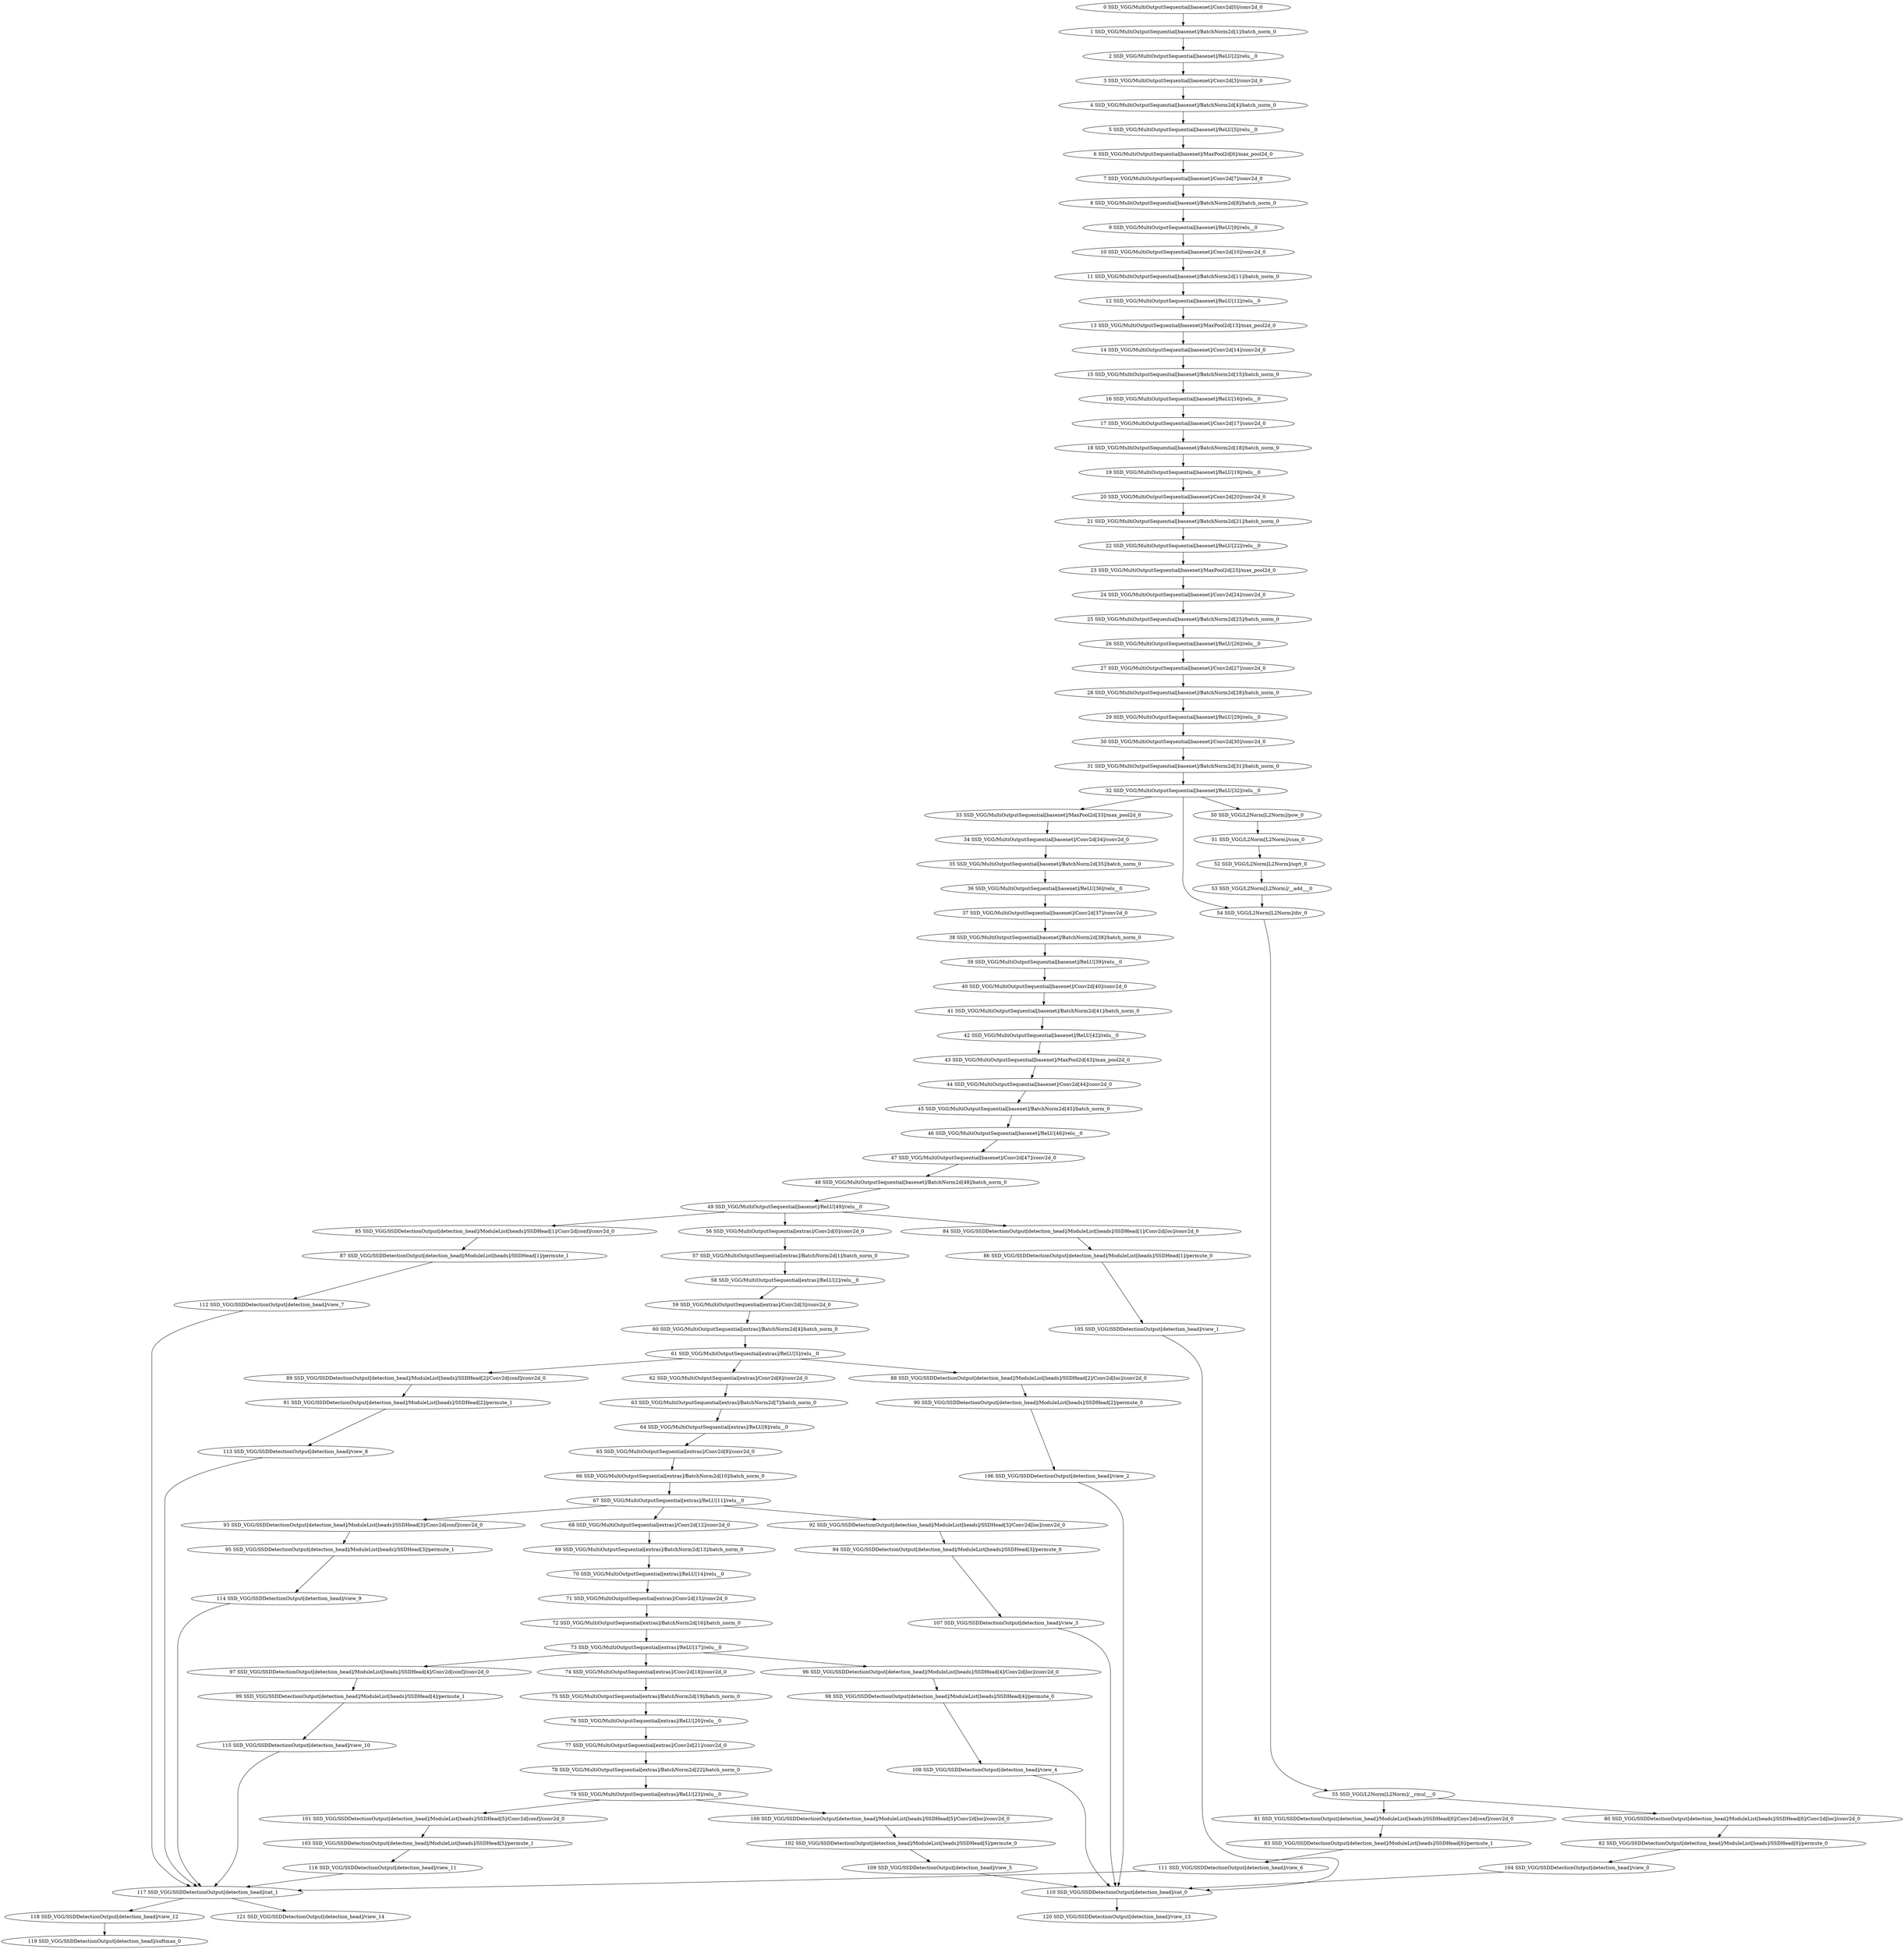 strict digraph  {
"0 SSD_VGG/MultiOutputSequential[basenet]/Conv2d[0]/conv2d_0" [id=0, type=conv2d];
"1 SSD_VGG/MultiOutputSequential[basenet]/BatchNorm2d[1]/batch_norm_0" [id=1, type=batch_norm];
"2 SSD_VGG/MultiOutputSequential[basenet]/ReLU[2]/relu__0" [id=2, type=relu_];
"3 SSD_VGG/MultiOutputSequential[basenet]/Conv2d[3]/conv2d_0" [id=3, type=conv2d];
"4 SSD_VGG/MultiOutputSequential[basenet]/BatchNorm2d[4]/batch_norm_0" [id=4, type=batch_norm];
"5 SSD_VGG/MultiOutputSequential[basenet]/ReLU[5]/relu__0" [id=5, type=relu_];
"6 SSD_VGG/MultiOutputSequential[basenet]/MaxPool2d[6]/max_pool2d_0" [id=6, type=max_pool2d];
"7 SSD_VGG/MultiOutputSequential[basenet]/Conv2d[7]/conv2d_0" [id=7, type=conv2d];
"8 SSD_VGG/MultiOutputSequential[basenet]/BatchNorm2d[8]/batch_norm_0" [id=8, type=batch_norm];
"9 SSD_VGG/MultiOutputSequential[basenet]/ReLU[9]/relu__0" [id=9, type=relu_];
"10 SSD_VGG/MultiOutputSequential[basenet]/Conv2d[10]/conv2d_0" [id=10, type=conv2d];
"11 SSD_VGG/MultiOutputSequential[basenet]/BatchNorm2d[11]/batch_norm_0" [id=11, type=batch_norm];
"12 SSD_VGG/MultiOutputSequential[basenet]/ReLU[12]/relu__0" [id=12, type=relu_];
"13 SSD_VGG/MultiOutputSequential[basenet]/MaxPool2d[13]/max_pool2d_0" [id=13, type=max_pool2d];
"14 SSD_VGG/MultiOutputSequential[basenet]/Conv2d[14]/conv2d_0" [id=14, type=conv2d];
"15 SSD_VGG/MultiOutputSequential[basenet]/BatchNorm2d[15]/batch_norm_0" [id=15, type=batch_norm];
"16 SSD_VGG/MultiOutputSequential[basenet]/ReLU[16]/relu__0" [id=16, type=relu_];
"17 SSD_VGG/MultiOutputSequential[basenet]/Conv2d[17]/conv2d_0" [id=17, type=conv2d];
"18 SSD_VGG/MultiOutputSequential[basenet]/BatchNorm2d[18]/batch_norm_0" [id=18, type=batch_norm];
"19 SSD_VGG/MultiOutputSequential[basenet]/ReLU[19]/relu__0" [id=19, type=relu_];
"20 SSD_VGG/MultiOutputSequential[basenet]/Conv2d[20]/conv2d_0" [id=20, type=conv2d];
"21 SSD_VGG/MultiOutputSequential[basenet]/BatchNorm2d[21]/batch_norm_0" [id=21, type=batch_norm];
"22 SSD_VGG/MultiOutputSequential[basenet]/ReLU[22]/relu__0" [id=22, type=relu_];
"23 SSD_VGG/MultiOutputSequential[basenet]/MaxPool2d[23]/max_pool2d_0" [id=23, type=max_pool2d];
"24 SSD_VGG/MultiOutputSequential[basenet]/Conv2d[24]/conv2d_0" [id=24, type=conv2d];
"25 SSD_VGG/MultiOutputSequential[basenet]/BatchNorm2d[25]/batch_norm_0" [id=25, type=batch_norm];
"26 SSD_VGG/MultiOutputSequential[basenet]/ReLU[26]/relu__0" [id=26, type=relu_];
"27 SSD_VGG/MultiOutputSequential[basenet]/Conv2d[27]/conv2d_0" [id=27, type=conv2d];
"28 SSD_VGG/MultiOutputSequential[basenet]/BatchNorm2d[28]/batch_norm_0" [id=28, type=batch_norm];
"29 SSD_VGG/MultiOutputSequential[basenet]/ReLU[29]/relu__0" [id=29, type=relu_];
"30 SSD_VGG/MultiOutputSequential[basenet]/Conv2d[30]/conv2d_0" [id=30, type=conv2d];
"31 SSD_VGG/MultiOutputSequential[basenet]/BatchNorm2d[31]/batch_norm_0" [id=31, type=batch_norm];
"32 SSD_VGG/MultiOutputSequential[basenet]/ReLU[32]/relu__0" [id=32, type=relu_];
"33 SSD_VGG/MultiOutputSequential[basenet]/MaxPool2d[33]/max_pool2d_0" [id=33, type=max_pool2d];
"34 SSD_VGG/MultiOutputSequential[basenet]/Conv2d[34]/conv2d_0" [id=34, type=conv2d];
"35 SSD_VGG/MultiOutputSequential[basenet]/BatchNorm2d[35]/batch_norm_0" [id=35, type=batch_norm];
"36 SSD_VGG/MultiOutputSequential[basenet]/ReLU[36]/relu__0" [id=36, type=relu_];
"37 SSD_VGG/MultiOutputSequential[basenet]/Conv2d[37]/conv2d_0" [id=37, type=conv2d];
"38 SSD_VGG/MultiOutputSequential[basenet]/BatchNorm2d[38]/batch_norm_0" [id=38, type=batch_norm];
"39 SSD_VGG/MultiOutputSequential[basenet]/ReLU[39]/relu__0" [id=39, type=relu_];
"40 SSD_VGG/MultiOutputSequential[basenet]/Conv2d[40]/conv2d_0" [id=40, type=conv2d];
"41 SSD_VGG/MultiOutputSequential[basenet]/BatchNorm2d[41]/batch_norm_0" [id=41, type=batch_norm];
"42 SSD_VGG/MultiOutputSequential[basenet]/ReLU[42]/relu__0" [id=42, type=relu_];
"43 SSD_VGG/MultiOutputSequential[basenet]/MaxPool2d[43]/max_pool2d_0" [id=43, type=max_pool2d];
"44 SSD_VGG/MultiOutputSequential[basenet]/Conv2d[44]/conv2d_0" [id=44, type=conv2d];
"45 SSD_VGG/MultiOutputSequential[basenet]/BatchNorm2d[45]/batch_norm_0" [id=45, type=batch_norm];
"46 SSD_VGG/MultiOutputSequential[basenet]/ReLU[46]/relu__0" [id=46, type=relu_];
"47 SSD_VGG/MultiOutputSequential[basenet]/Conv2d[47]/conv2d_0" [id=47, type=conv2d];
"48 SSD_VGG/MultiOutputSequential[basenet]/BatchNorm2d[48]/batch_norm_0" [id=48, type=batch_norm];
"49 SSD_VGG/MultiOutputSequential[basenet]/ReLU[49]/relu__0" [id=49, type=relu_];
"50 SSD_VGG/L2Norm[L2Norm]/pow_0" [id=50, type=pow];
"51 SSD_VGG/L2Norm[L2Norm]/sum_0" [id=51, type=sum];
"52 SSD_VGG/L2Norm[L2Norm]/sqrt_0" [id=52, type=sqrt];
"53 SSD_VGG/L2Norm[L2Norm]/__add___0" [id=53, type=__add__];
"54 SSD_VGG/L2Norm[L2Norm]/div_0" [id=54, type=div];
"55 SSD_VGG/L2Norm[L2Norm]/__rmul___0" [id=55, type=__rmul__];
"56 SSD_VGG/MultiOutputSequential[extras]/Conv2d[0]/conv2d_0" [id=56, type=conv2d];
"57 SSD_VGG/MultiOutputSequential[extras]/BatchNorm2d[1]/batch_norm_0" [id=57, type=batch_norm];
"58 SSD_VGG/MultiOutputSequential[extras]/ReLU[2]/relu__0" [id=58, type=relu_];
"59 SSD_VGG/MultiOutputSequential[extras]/Conv2d[3]/conv2d_0" [id=59, type=conv2d];
"60 SSD_VGG/MultiOutputSequential[extras]/BatchNorm2d[4]/batch_norm_0" [id=60, type=batch_norm];
"61 SSD_VGG/MultiOutputSequential[extras]/ReLU[5]/relu__0" [id=61, type=relu_];
"62 SSD_VGG/MultiOutputSequential[extras]/Conv2d[6]/conv2d_0" [id=62, type=conv2d];
"63 SSD_VGG/MultiOutputSequential[extras]/BatchNorm2d[7]/batch_norm_0" [id=63, type=batch_norm];
"64 SSD_VGG/MultiOutputSequential[extras]/ReLU[8]/relu__0" [id=64, type=relu_];
"65 SSD_VGG/MultiOutputSequential[extras]/Conv2d[9]/conv2d_0" [id=65, type=conv2d];
"66 SSD_VGG/MultiOutputSequential[extras]/BatchNorm2d[10]/batch_norm_0" [id=66, type=batch_norm];
"67 SSD_VGG/MultiOutputSequential[extras]/ReLU[11]/relu__0" [id=67, type=relu_];
"68 SSD_VGG/MultiOutputSequential[extras]/Conv2d[12]/conv2d_0" [id=68, type=conv2d];
"69 SSD_VGG/MultiOutputSequential[extras]/BatchNorm2d[13]/batch_norm_0" [id=69, type=batch_norm];
"70 SSD_VGG/MultiOutputSequential[extras]/ReLU[14]/relu__0" [id=70, type=relu_];
"71 SSD_VGG/MultiOutputSequential[extras]/Conv2d[15]/conv2d_0" [id=71, type=conv2d];
"72 SSD_VGG/MultiOutputSequential[extras]/BatchNorm2d[16]/batch_norm_0" [id=72, type=batch_norm];
"73 SSD_VGG/MultiOutputSequential[extras]/ReLU[17]/relu__0" [id=73, type=relu_];
"74 SSD_VGG/MultiOutputSequential[extras]/Conv2d[18]/conv2d_0" [id=74, type=conv2d];
"75 SSD_VGG/MultiOutputSequential[extras]/BatchNorm2d[19]/batch_norm_0" [id=75, type=batch_norm];
"76 SSD_VGG/MultiOutputSequential[extras]/ReLU[20]/relu__0" [id=76, type=relu_];
"77 SSD_VGG/MultiOutputSequential[extras]/Conv2d[21]/conv2d_0" [id=77, type=conv2d];
"78 SSD_VGG/MultiOutputSequential[extras]/BatchNorm2d[22]/batch_norm_0" [id=78, type=batch_norm];
"79 SSD_VGG/MultiOutputSequential[extras]/ReLU[23]/relu__0" [id=79, type=relu_];
"80 SSD_VGG/SSDDetectionOutput[detection_head]/ModuleList[heads]/SSDHead[0]/Conv2d[loc]/conv2d_0" [id=80, type=conv2d];
"81 SSD_VGG/SSDDetectionOutput[detection_head]/ModuleList[heads]/SSDHead[0]/Conv2d[conf]/conv2d_0" [id=81, type=conv2d];
"82 SSD_VGG/SSDDetectionOutput[detection_head]/ModuleList[heads]/SSDHead[0]/permute_0" [id=82, type=permute];
"83 SSD_VGG/SSDDetectionOutput[detection_head]/ModuleList[heads]/SSDHead[0]/permute_1" [id=83, type=permute];
"84 SSD_VGG/SSDDetectionOutput[detection_head]/ModuleList[heads]/SSDHead[1]/Conv2d[loc]/conv2d_0" [id=84, type=conv2d];
"85 SSD_VGG/SSDDetectionOutput[detection_head]/ModuleList[heads]/SSDHead[1]/Conv2d[conf]/conv2d_0" [id=85, type=conv2d];
"86 SSD_VGG/SSDDetectionOutput[detection_head]/ModuleList[heads]/SSDHead[1]/permute_0" [id=86, type=permute];
"87 SSD_VGG/SSDDetectionOutput[detection_head]/ModuleList[heads]/SSDHead[1]/permute_1" [id=87, type=permute];
"88 SSD_VGG/SSDDetectionOutput[detection_head]/ModuleList[heads]/SSDHead[2]/Conv2d[loc]/conv2d_0" [id=88, type=conv2d];
"89 SSD_VGG/SSDDetectionOutput[detection_head]/ModuleList[heads]/SSDHead[2]/Conv2d[conf]/conv2d_0" [id=89, type=conv2d];
"90 SSD_VGG/SSDDetectionOutput[detection_head]/ModuleList[heads]/SSDHead[2]/permute_0" [id=90, type=permute];
"91 SSD_VGG/SSDDetectionOutput[detection_head]/ModuleList[heads]/SSDHead[2]/permute_1" [id=91, type=permute];
"92 SSD_VGG/SSDDetectionOutput[detection_head]/ModuleList[heads]/SSDHead[3]/Conv2d[loc]/conv2d_0" [id=92, type=conv2d];
"93 SSD_VGG/SSDDetectionOutput[detection_head]/ModuleList[heads]/SSDHead[3]/Conv2d[conf]/conv2d_0" [id=93, type=conv2d];
"94 SSD_VGG/SSDDetectionOutput[detection_head]/ModuleList[heads]/SSDHead[3]/permute_0" [id=94, type=permute];
"95 SSD_VGG/SSDDetectionOutput[detection_head]/ModuleList[heads]/SSDHead[3]/permute_1" [id=95, type=permute];
"96 SSD_VGG/SSDDetectionOutput[detection_head]/ModuleList[heads]/SSDHead[4]/Conv2d[loc]/conv2d_0" [id=96, type=conv2d];
"97 SSD_VGG/SSDDetectionOutput[detection_head]/ModuleList[heads]/SSDHead[4]/Conv2d[conf]/conv2d_0" [id=97, type=conv2d];
"98 SSD_VGG/SSDDetectionOutput[detection_head]/ModuleList[heads]/SSDHead[4]/permute_0" [id=98, type=permute];
"99 SSD_VGG/SSDDetectionOutput[detection_head]/ModuleList[heads]/SSDHead[4]/permute_1" [id=99, type=permute];
"100 SSD_VGG/SSDDetectionOutput[detection_head]/ModuleList[heads]/SSDHead[5]/Conv2d[loc]/conv2d_0" [id=100, type=conv2d];
"101 SSD_VGG/SSDDetectionOutput[detection_head]/ModuleList[heads]/SSDHead[5]/Conv2d[conf]/conv2d_0" [id=101, type=conv2d];
"102 SSD_VGG/SSDDetectionOutput[detection_head]/ModuleList[heads]/SSDHead[5]/permute_0" [id=102, type=permute];
"103 SSD_VGG/SSDDetectionOutput[detection_head]/ModuleList[heads]/SSDHead[5]/permute_1" [id=103, type=permute];
"104 SSD_VGG/SSDDetectionOutput[detection_head]/view_0" [id=104, type=view];
"105 SSD_VGG/SSDDetectionOutput[detection_head]/view_1" [id=105, type=view];
"106 SSD_VGG/SSDDetectionOutput[detection_head]/view_2" [id=106, type=view];
"107 SSD_VGG/SSDDetectionOutput[detection_head]/view_3" [id=107, type=view];
"108 SSD_VGG/SSDDetectionOutput[detection_head]/view_4" [id=108, type=view];
"109 SSD_VGG/SSDDetectionOutput[detection_head]/view_5" [id=109, type=view];
"110 SSD_VGG/SSDDetectionOutput[detection_head]/cat_0" [id=110, type=cat];
"111 SSD_VGG/SSDDetectionOutput[detection_head]/view_6" [id=111, type=view];
"112 SSD_VGG/SSDDetectionOutput[detection_head]/view_7" [id=112, type=view];
"113 SSD_VGG/SSDDetectionOutput[detection_head]/view_8" [id=113, type=view];
"114 SSD_VGG/SSDDetectionOutput[detection_head]/view_9" [id=114, type=view];
"115 SSD_VGG/SSDDetectionOutput[detection_head]/view_10" [id=115, type=view];
"116 SSD_VGG/SSDDetectionOutput[detection_head]/view_11" [id=116, type=view];
"117 SSD_VGG/SSDDetectionOutput[detection_head]/cat_1" [id=117, type=cat];
"118 SSD_VGG/SSDDetectionOutput[detection_head]/view_12" [id=118, type=view];
"119 SSD_VGG/SSDDetectionOutput[detection_head]/softmax_0" [id=119, type=softmax];
"120 SSD_VGG/SSDDetectionOutput[detection_head]/view_13" [id=120, type=view];
"121 SSD_VGG/SSDDetectionOutput[detection_head]/view_14" [id=121, type=view];
"0 SSD_VGG/MultiOutputSequential[basenet]/Conv2d[0]/conv2d_0" -> "1 SSD_VGG/MultiOutputSequential[basenet]/BatchNorm2d[1]/batch_norm_0";
"1 SSD_VGG/MultiOutputSequential[basenet]/BatchNorm2d[1]/batch_norm_0" -> "2 SSD_VGG/MultiOutputSequential[basenet]/ReLU[2]/relu__0";
"2 SSD_VGG/MultiOutputSequential[basenet]/ReLU[2]/relu__0" -> "3 SSD_VGG/MultiOutputSequential[basenet]/Conv2d[3]/conv2d_0";
"3 SSD_VGG/MultiOutputSequential[basenet]/Conv2d[3]/conv2d_0" -> "4 SSD_VGG/MultiOutputSequential[basenet]/BatchNorm2d[4]/batch_norm_0";
"4 SSD_VGG/MultiOutputSequential[basenet]/BatchNorm2d[4]/batch_norm_0" -> "5 SSD_VGG/MultiOutputSequential[basenet]/ReLU[5]/relu__0";
"5 SSD_VGG/MultiOutputSequential[basenet]/ReLU[5]/relu__0" -> "6 SSD_VGG/MultiOutputSequential[basenet]/MaxPool2d[6]/max_pool2d_0";
"6 SSD_VGG/MultiOutputSequential[basenet]/MaxPool2d[6]/max_pool2d_0" -> "7 SSD_VGG/MultiOutputSequential[basenet]/Conv2d[7]/conv2d_0";
"7 SSD_VGG/MultiOutputSequential[basenet]/Conv2d[7]/conv2d_0" -> "8 SSD_VGG/MultiOutputSequential[basenet]/BatchNorm2d[8]/batch_norm_0";
"8 SSD_VGG/MultiOutputSequential[basenet]/BatchNorm2d[8]/batch_norm_0" -> "9 SSD_VGG/MultiOutputSequential[basenet]/ReLU[9]/relu__0";
"9 SSD_VGG/MultiOutputSequential[basenet]/ReLU[9]/relu__0" -> "10 SSD_VGG/MultiOutputSequential[basenet]/Conv2d[10]/conv2d_0";
"10 SSD_VGG/MultiOutputSequential[basenet]/Conv2d[10]/conv2d_0" -> "11 SSD_VGG/MultiOutputSequential[basenet]/BatchNorm2d[11]/batch_norm_0";
"11 SSD_VGG/MultiOutputSequential[basenet]/BatchNorm2d[11]/batch_norm_0" -> "12 SSD_VGG/MultiOutputSequential[basenet]/ReLU[12]/relu__0";
"12 SSD_VGG/MultiOutputSequential[basenet]/ReLU[12]/relu__0" -> "13 SSD_VGG/MultiOutputSequential[basenet]/MaxPool2d[13]/max_pool2d_0";
"13 SSD_VGG/MultiOutputSequential[basenet]/MaxPool2d[13]/max_pool2d_0" -> "14 SSD_VGG/MultiOutputSequential[basenet]/Conv2d[14]/conv2d_0";
"14 SSD_VGG/MultiOutputSequential[basenet]/Conv2d[14]/conv2d_0" -> "15 SSD_VGG/MultiOutputSequential[basenet]/BatchNorm2d[15]/batch_norm_0";
"15 SSD_VGG/MultiOutputSequential[basenet]/BatchNorm2d[15]/batch_norm_0" -> "16 SSD_VGG/MultiOutputSequential[basenet]/ReLU[16]/relu__0";
"16 SSD_VGG/MultiOutputSequential[basenet]/ReLU[16]/relu__0" -> "17 SSD_VGG/MultiOutputSequential[basenet]/Conv2d[17]/conv2d_0";
"17 SSD_VGG/MultiOutputSequential[basenet]/Conv2d[17]/conv2d_0" -> "18 SSD_VGG/MultiOutputSequential[basenet]/BatchNorm2d[18]/batch_norm_0";
"18 SSD_VGG/MultiOutputSequential[basenet]/BatchNorm2d[18]/batch_norm_0" -> "19 SSD_VGG/MultiOutputSequential[basenet]/ReLU[19]/relu__0";
"19 SSD_VGG/MultiOutputSequential[basenet]/ReLU[19]/relu__0" -> "20 SSD_VGG/MultiOutputSequential[basenet]/Conv2d[20]/conv2d_0";
"20 SSD_VGG/MultiOutputSequential[basenet]/Conv2d[20]/conv2d_0" -> "21 SSD_VGG/MultiOutputSequential[basenet]/BatchNorm2d[21]/batch_norm_0";
"21 SSD_VGG/MultiOutputSequential[basenet]/BatchNorm2d[21]/batch_norm_0" -> "22 SSD_VGG/MultiOutputSequential[basenet]/ReLU[22]/relu__0";
"22 SSD_VGG/MultiOutputSequential[basenet]/ReLU[22]/relu__0" -> "23 SSD_VGG/MultiOutputSequential[basenet]/MaxPool2d[23]/max_pool2d_0";
"23 SSD_VGG/MultiOutputSequential[basenet]/MaxPool2d[23]/max_pool2d_0" -> "24 SSD_VGG/MultiOutputSequential[basenet]/Conv2d[24]/conv2d_0";
"24 SSD_VGG/MultiOutputSequential[basenet]/Conv2d[24]/conv2d_0" -> "25 SSD_VGG/MultiOutputSequential[basenet]/BatchNorm2d[25]/batch_norm_0";
"25 SSD_VGG/MultiOutputSequential[basenet]/BatchNorm2d[25]/batch_norm_0" -> "26 SSD_VGG/MultiOutputSequential[basenet]/ReLU[26]/relu__0";
"26 SSD_VGG/MultiOutputSequential[basenet]/ReLU[26]/relu__0" -> "27 SSD_VGG/MultiOutputSequential[basenet]/Conv2d[27]/conv2d_0";
"27 SSD_VGG/MultiOutputSequential[basenet]/Conv2d[27]/conv2d_0" -> "28 SSD_VGG/MultiOutputSequential[basenet]/BatchNorm2d[28]/batch_norm_0";
"28 SSD_VGG/MultiOutputSequential[basenet]/BatchNorm2d[28]/batch_norm_0" -> "29 SSD_VGG/MultiOutputSequential[basenet]/ReLU[29]/relu__0";
"29 SSD_VGG/MultiOutputSequential[basenet]/ReLU[29]/relu__0" -> "30 SSD_VGG/MultiOutputSequential[basenet]/Conv2d[30]/conv2d_0";
"30 SSD_VGG/MultiOutputSequential[basenet]/Conv2d[30]/conv2d_0" -> "31 SSD_VGG/MultiOutputSequential[basenet]/BatchNorm2d[31]/batch_norm_0";
"31 SSD_VGG/MultiOutputSequential[basenet]/BatchNorm2d[31]/batch_norm_0" -> "32 SSD_VGG/MultiOutputSequential[basenet]/ReLU[32]/relu__0";
"32 SSD_VGG/MultiOutputSequential[basenet]/ReLU[32]/relu__0" -> "33 SSD_VGG/MultiOutputSequential[basenet]/MaxPool2d[33]/max_pool2d_0";
"32 SSD_VGG/MultiOutputSequential[basenet]/ReLU[32]/relu__0" -> "50 SSD_VGG/L2Norm[L2Norm]/pow_0";
"32 SSD_VGG/MultiOutputSequential[basenet]/ReLU[32]/relu__0" -> "54 SSD_VGG/L2Norm[L2Norm]/div_0";
"33 SSD_VGG/MultiOutputSequential[basenet]/MaxPool2d[33]/max_pool2d_0" -> "34 SSD_VGG/MultiOutputSequential[basenet]/Conv2d[34]/conv2d_0";
"34 SSD_VGG/MultiOutputSequential[basenet]/Conv2d[34]/conv2d_0" -> "35 SSD_VGG/MultiOutputSequential[basenet]/BatchNorm2d[35]/batch_norm_0";
"35 SSD_VGG/MultiOutputSequential[basenet]/BatchNorm2d[35]/batch_norm_0" -> "36 SSD_VGG/MultiOutputSequential[basenet]/ReLU[36]/relu__0";
"36 SSD_VGG/MultiOutputSequential[basenet]/ReLU[36]/relu__0" -> "37 SSD_VGG/MultiOutputSequential[basenet]/Conv2d[37]/conv2d_0";
"37 SSD_VGG/MultiOutputSequential[basenet]/Conv2d[37]/conv2d_0" -> "38 SSD_VGG/MultiOutputSequential[basenet]/BatchNorm2d[38]/batch_norm_0";
"38 SSD_VGG/MultiOutputSequential[basenet]/BatchNorm2d[38]/batch_norm_0" -> "39 SSD_VGG/MultiOutputSequential[basenet]/ReLU[39]/relu__0";
"39 SSD_VGG/MultiOutputSequential[basenet]/ReLU[39]/relu__0" -> "40 SSD_VGG/MultiOutputSequential[basenet]/Conv2d[40]/conv2d_0";
"40 SSD_VGG/MultiOutputSequential[basenet]/Conv2d[40]/conv2d_0" -> "41 SSD_VGG/MultiOutputSequential[basenet]/BatchNorm2d[41]/batch_norm_0";
"41 SSD_VGG/MultiOutputSequential[basenet]/BatchNorm2d[41]/batch_norm_0" -> "42 SSD_VGG/MultiOutputSequential[basenet]/ReLU[42]/relu__0";
"42 SSD_VGG/MultiOutputSequential[basenet]/ReLU[42]/relu__0" -> "43 SSD_VGG/MultiOutputSequential[basenet]/MaxPool2d[43]/max_pool2d_0";
"43 SSD_VGG/MultiOutputSequential[basenet]/MaxPool2d[43]/max_pool2d_0" -> "44 SSD_VGG/MultiOutputSequential[basenet]/Conv2d[44]/conv2d_0";
"44 SSD_VGG/MultiOutputSequential[basenet]/Conv2d[44]/conv2d_0" -> "45 SSD_VGG/MultiOutputSequential[basenet]/BatchNorm2d[45]/batch_norm_0";
"45 SSD_VGG/MultiOutputSequential[basenet]/BatchNorm2d[45]/batch_norm_0" -> "46 SSD_VGG/MultiOutputSequential[basenet]/ReLU[46]/relu__0";
"46 SSD_VGG/MultiOutputSequential[basenet]/ReLU[46]/relu__0" -> "47 SSD_VGG/MultiOutputSequential[basenet]/Conv2d[47]/conv2d_0";
"47 SSD_VGG/MultiOutputSequential[basenet]/Conv2d[47]/conv2d_0" -> "48 SSD_VGG/MultiOutputSequential[basenet]/BatchNorm2d[48]/batch_norm_0";
"48 SSD_VGG/MultiOutputSequential[basenet]/BatchNorm2d[48]/batch_norm_0" -> "49 SSD_VGG/MultiOutputSequential[basenet]/ReLU[49]/relu__0";
"49 SSD_VGG/MultiOutputSequential[basenet]/ReLU[49]/relu__0" -> "56 SSD_VGG/MultiOutputSequential[extras]/Conv2d[0]/conv2d_0";
"49 SSD_VGG/MultiOutputSequential[basenet]/ReLU[49]/relu__0" -> "84 SSD_VGG/SSDDetectionOutput[detection_head]/ModuleList[heads]/SSDHead[1]/Conv2d[loc]/conv2d_0";
"49 SSD_VGG/MultiOutputSequential[basenet]/ReLU[49]/relu__0" -> "85 SSD_VGG/SSDDetectionOutput[detection_head]/ModuleList[heads]/SSDHead[1]/Conv2d[conf]/conv2d_0";
"50 SSD_VGG/L2Norm[L2Norm]/pow_0" -> "51 SSD_VGG/L2Norm[L2Norm]/sum_0";
"51 SSD_VGG/L2Norm[L2Norm]/sum_0" -> "52 SSD_VGG/L2Norm[L2Norm]/sqrt_0";
"52 SSD_VGG/L2Norm[L2Norm]/sqrt_0" -> "53 SSD_VGG/L2Norm[L2Norm]/__add___0";
"53 SSD_VGG/L2Norm[L2Norm]/__add___0" -> "54 SSD_VGG/L2Norm[L2Norm]/div_0";
"54 SSD_VGG/L2Norm[L2Norm]/div_0" -> "55 SSD_VGG/L2Norm[L2Norm]/__rmul___0";
"55 SSD_VGG/L2Norm[L2Norm]/__rmul___0" -> "80 SSD_VGG/SSDDetectionOutput[detection_head]/ModuleList[heads]/SSDHead[0]/Conv2d[loc]/conv2d_0";
"55 SSD_VGG/L2Norm[L2Norm]/__rmul___0" -> "81 SSD_VGG/SSDDetectionOutput[detection_head]/ModuleList[heads]/SSDHead[0]/Conv2d[conf]/conv2d_0";
"56 SSD_VGG/MultiOutputSequential[extras]/Conv2d[0]/conv2d_0" -> "57 SSD_VGG/MultiOutputSequential[extras]/BatchNorm2d[1]/batch_norm_0";
"57 SSD_VGG/MultiOutputSequential[extras]/BatchNorm2d[1]/batch_norm_0" -> "58 SSD_VGG/MultiOutputSequential[extras]/ReLU[2]/relu__0";
"58 SSD_VGG/MultiOutputSequential[extras]/ReLU[2]/relu__0" -> "59 SSD_VGG/MultiOutputSequential[extras]/Conv2d[3]/conv2d_0";
"59 SSD_VGG/MultiOutputSequential[extras]/Conv2d[3]/conv2d_0" -> "60 SSD_VGG/MultiOutputSequential[extras]/BatchNorm2d[4]/batch_norm_0";
"60 SSD_VGG/MultiOutputSequential[extras]/BatchNorm2d[4]/batch_norm_0" -> "61 SSD_VGG/MultiOutputSequential[extras]/ReLU[5]/relu__0";
"61 SSD_VGG/MultiOutputSequential[extras]/ReLU[5]/relu__0" -> "62 SSD_VGG/MultiOutputSequential[extras]/Conv2d[6]/conv2d_0";
"61 SSD_VGG/MultiOutputSequential[extras]/ReLU[5]/relu__0" -> "88 SSD_VGG/SSDDetectionOutput[detection_head]/ModuleList[heads]/SSDHead[2]/Conv2d[loc]/conv2d_0";
"61 SSD_VGG/MultiOutputSequential[extras]/ReLU[5]/relu__0" -> "89 SSD_VGG/SSDDetectionOutput[detection_head]/ModuleList[heads]/SSDHead[2]/Conv2d[conf]/conv2d_0";
"62 SSD_VGG/MultiOutputSequential[extras]/Conv2d[6]/conv2d_0" -> "63 SSD_VGG/MultiOutputSequential[extras]/BatchNorm2d[7]/batch_norm_0";
"63 SSD_VGG/MultiOutputSequential[extras]/BatchNorm2d[7]/batch_norm_0" -> "64 SSD_VGG/MultiOutputSequential[extras]/ReLU[8]/relu__0";
"64 SSD_VGG/MultiOutputSequential[extras]/ReLU[8]/relu__0" -> "65 SSD_VGG/MultiOutputSequential[extras]/Conv2d[9]/conv2d_0";
"65 SSD_VGG/MultiOutputSequential[extras]/Conv2d[9]/conv2d_0" -> "66 SSD_VGG/MultiOutputSequential[extras]/BatchNorm2d[10]/batch_norm_0";
"66 SSD_VGG/MultiOutputSequential[extras]/BatchNorm2d[10]/batch_norm_0" -> "67 SSD_VGG/MultiOutputSequential[extras]/ReLU[11]/relu__0";
"67 SSD_VGG/MultiOutputSequential[extras]/ReLU[11]/relu__0" -> "68 SSD_VGG/MultiOutputSequential[extras]/Conv2d[12]/conv2d_0";
"67 SSD_VGG/MultiOutputSequential[extras]/ReLU[11]/relu__0" -> "92 SSD_VGG/SSDDetectionOutput[detection_head]/ModuleList[heads]/SSDHead[3]/Conv2d[loc]/conv2d_0";
"67 SSD_VGG/MultiOutputSequential[extras]/ReLU[11]/relu__0" -> "93 SSD_VGG/SSDDetectionOutput[detection_head]/ModuleList[heads]/SSDHead[3]/Conv2d[conf]/conv2d_0";
"68 SSD_VGG/MultiOutputSequential[extras]/Conv2d[12]/conv2d_0" -> "69 SSD_VGG/MultiOutputSequential[extras]/BatchNorm2d[13]/batch_norm_0";
"69 SSD_VGG/MultiOutputSequential[extras]/BatchNorm2d[13]/batch_norm_0" -> "70 SSD_VGG/MultiOutputSequential[extras]/ReLU[14]/relu__0";
"70 SSD_VGG/MultiOutputSequential[extras]/ReLU[14]/relu__0" -> "71 SSD_VGG/MultiOutputSequential[extras]/Conv2d[15]/conv2d_0";
"71 SSD_VGG/MultiOutputSequential[extras]/Conv2d[15]/conv2d_0" -> "72 SSD_VGG/MultiOutputSequential[extras]/BatchNorm2d[16]/batch_norm_0";
"72 SSD_VGG/MultiOutputSequential[extras]/BatchNorm2d[16]/batch_norm_0" -> "73 SSD_VGG/MultiOutputSequential[extras]/ReLU[17]/relu__0";
"73 SSD_VGG/MultiOutputSequential[extras]/ReLU[17]/relu__0" -> "74 SSD_VGG/MultiOutputSequential[extras]/Conv2d[18]/conv2d_0";
"73 SSD_VGG/MultiOutputSequential[extras]/ReLU[17]/relu__0" -> "96 SSD_VGG/SSDDetectionOutput[detection_head]/ModuleList[heads]/SSDHead[4]/Conv2d[loc]/conv2d_0";
"73 SSD_VGG/MultiOutputSequential[extras]/ReLU[17]/relu__0" -> "97 SSD_VGG/SSDDetectionOutput[detection_head]/ModuleList[heads]/SSDHead[4]/Conv2d[conf]/conv2d_0";
"74 SSD_VGG/MultiOutputSequential[extras]/Conv2d[18]/conv2d_0" -> "75 SSD_VGG/MultiOutputSequential[extras]/BatchNorm2d[19]/batch_norm_0";
"75 SSD_VGG/MultiOutputSequential[extras]/BatchNorm2d[19]/batch_norm_0" -> "76 SSD_VGG/MultiOutputSequential[extras]/ReLU[20]/relu__0";
"76 SSD_VGG/MultiOutputSequential[extras]/ReLU[20]/relu__0" -> "77 SSD_VGG/MultiOutputSequential[extras]/Conv2d[21]/conv2d_0";
"77 SSD_VGG/MultiOutputSequential[extras]/Conv2d[21]/conv2d_0" -> "78 SSD_VGG/MultiOutputSequential[extras]/BatchNorm2d[22]/batch_norm_0";
"78 SSD_VGG/MultiOutputSequential[extras]/BatchNorm2d[22]/batch_norm_0" -> "79 SSD_VGG/MultiOutputSequential[extras]/ReLU[23]/relu__0";
"80 SSD_VGG/SSDDetectionOutput[detection_head]/ModuleList[heads]/SSDHead[0]/Conv2d[loc]/conv2d_0" -> "82 SSD_VGG/SSDDetectionOutput[detection_head]/ModuleList[heads]/SSDHead[0]/permute_0";
"81 SSD_VGG/SSDDetectionOutput[detection_head]/ModuleList[heads]/SSDHead[0]/Conv2d[conf]/conv2d_0" -> "83 SSD_VGG/SSDDetectionOutput[detection_head]/ModuleList[heads]/SSDHead[0]/permute_1";
"84 SSD_VGG/SSDDetectionOutput[detection_head]/ModuleList[heads]/SSDHead[1]/Conv2d[loc]/conv2d_0" -> "86 SSD_VGG/SSDDetectionOutput[detection_head]/ModuleList[heads]/SSDHead[1]/permute_0";
"85 SSD_VGG/SSDDetectionOutput[detection_head]/ModuleList[heads]/SSDHead[1]/Conv2d[conf]/conv2d_0" -> "87 SSD_VGG/SSDDetectionOutput[detection_head]/ModuleList[heads]/SSDHead[1]/permute_1";
"88 SSD_VGG/SSDDetectionOutput[detection_head]/ModuleList[heads]/SSDHead[2]/Conv2d[loc]/conv2d_0" -> "90 SSD_VGG/SSDDetectionOutput[detection_head]/ModuleList[heads]/SSDHead[2]/permute_0";
"89 SSD_VGG/SSDDetectionOutput[detection_head]/ModuleList[heads]/SSDHead[2]/Conv2d[conf]/conv2d_0" -> "91 SSD_VGG/SSDDetectionOutput[detection_head]/ModuleList[heads]/SSDHead[2]/permute_1";
"92 SSD_VGG/SSDDetectionOutput[detection_head]/ModuleList[heads]/SSDHead[3]/Conv2d[loc]/conv2d_0" -> "94 SSD_VGG/SSDDetectionOutput[detection_head]/ModuleList[heads]/SSDHead[3]/permute_0";
"93 SSD_VGG/SSDDetectionOutput[detection_head]/ModuleList[heads]/SSDHead[3]/Conv2d[conf]/conv2d_0" -> "95 SSD_VGG/SSDDetectionOutput[detection_head]/ModuleList[heads]/SSDHead[3]/permute_1";
"96 SSD_VGG/SSDDetectionOutput[detection_head]/ModuleList[heads]/SSDHead[4]/Conv2d[loc]/conv2d_0" -> "98 SSD_VGG/SSDDetectionOutput[detection_head]/ModuleList[heads]/SSDHead[4]/permute_0";
"97 SSD_VGG/SSDDetectionOutput[detection_head]/ModuleList[heads]/SSDHead[4]/Conv2d[conf]/conv2d_0" -> "99 SSD_VGG/SSDDetectionOutput[detection_head]/ModuleList[heads]/SSDHead[4]/permute_1";
"79 SSD_VGG/MultiOutputSequential[extras]/ReLU[23]/relu__0" -> "100 SSD_VGG/SSDDetectionOutput[detection_head]/ModuleList[heads]/SSDHead[5]/Conv2d[loc]/conv2d_0";
"79 SSD_VGG/MultiOutputSequential[extras]/ReLU[23]/relu__0" -> "101 SSD_VGG/SSDDetectionOutput[detection_head]/ModuleList[heads]/SSDHead[5]/Conv2d[conf]/conv2d_0";
"82 SSD_VGG/SSDDetectionOutput[detection_head]/ModuleList[heads]/SSDHead[0]/permute_0" -> "104 SSD_VGG/SSDDetectionOutput[detection_head]/view_0";
"83 SSD_VGG/SSDDetectionOutput[detection_head]/ModuleList[heads]/SSDHead[0]/permute_1" -> "111 SSD_VGG/SSDDetectionOutput[detection_head]/view_6";
"86 SSD_VGG/SSDDetectionOutput[detection_head]/ModuleList[heads]/SSDHead[1]/permute_0" -> "105 SSD_VGG/SSDDetectionOutput[detection_head]/view_1";
"87 SSD_VGG/SSDDetectionOutput[detection_head]/ModuleList[heads]/SSDHead[1]/permute_1" -> "112 SSD_VGG/SSDDetectionOutput[detection_head]/view_7";
"90 SSD_VGG/SSDDetectionOutput[detection_head]/ModuleList[heads]/SSDHead[2]/permute_0" -> "106 SSD_VGG/SSDDetectionOutput[detection_head]/view_2";
"91 SSD_VGG/SSDDetectionOutput[detection_head]/ModuleList[heads]/SSDHead[2]/permute_1" -> "113 SSD_VGG/SSDDetectionOutput[detection_head]/view_8";
"94 SSD_VGG/SSDDetectionOutput[detection_head]/ModuleList[heads]/SSDHead[3]/permute_0" -> "107 SSD_VGG/SSDDetectionOutput[detection_head]/view_3";
"95 SSD_VGG/SSDDetectionOutput[detection_head]/ModuleList[heads]/SSDHead[3]/permute_1" -> "114 SSD_VGG/SSDDetectionOutput[detection_head]/view_9";
"98 SSD_VGG/SSDDetectionOutput[detection_head]/ModuleList[heads]/SSDHead[4]/permute_0" -> "108 SSD_VGG/SSDDetectionOutput[detection_head]/view_4";
"99 SSD_VGG/SSDDetectionOutput[detection_head]/ModuleList[heads]/SSDHead[4]/permute_1" -> "115 SSD_VGG/SSDDetectionOutput[detection_head]/view_10";
"100 SSD_VGG/SSDDetectionOutput[detection_head]/ModuleList[heads]/SSDHead[5]/Conv2d[loc]/conv2d_0" -> "102 SSD_VGG/SSDDetectionOutput[detection_head]/ModuleList[heads]/SSDHead[5]/permute_0";
"101 SSD_VGG/SSDDetectionOutput[detection_head]/ModuleList[heads]/SSDHead[5]/Conv2d[conf]/conv2d_0" -> "103 SSD_VGG/SSDDetectionOutput[detection_head]/ModuleList[heads]/SSDHead[5]/permute_1";
"102 SSD_VGG/SSDDetectionOutput[detection_head]/ModuleList[heads]/SSDHead[5]/permute_0" -> "109 SSD_VGG/SSDDetectionOutput[detection_head]/view_5";
"103 SSD_VGG/SSDDetectionOutput[detection_head]/ModuleList[heads]/SSDHead[5]/permute_1" -> "116 SSD_VGG/SSDDetectionOutput[detection_head]/view_11";
"104 SSD_VGG/SSDDetectionOutput[detection_head]/view_0" -> "110 SSD_VGG/SSDDetectionOutput[detection_head]/cat_0";
"105 SSD_VGG/SSDDetectionOutput[detection_head]/view_1" -> "110 SSD_VGG/SSDDetectionOutput[detection_head]/cat_0";
"106 SSD_VGG/SSDDetectionOutput[detection_head]/view_2" -> "110 SSD_VGG/SSDDetectionOutput[detection_head]/cat_0";
"107 SSD_VGG/SSDDetectionOutput[detection_head]/view_3" -> "110 SSD_VGG/SSDDetectionOutput[detection_head]/cat_0";
"108 SSD_VGG/SSDDetectionOutput[detection_head]/view_4" -> "110 SSD_VGG/SSDDetectionOutput[detection_head]/cat_0";
"109 SSD_VGG/SSDDetectionOutput[detection_head]/view_5" -> "110 SSD_VGG/SSDDetectionOutput[detection_head]/cat_0";
"110 SSD_VGG/SSDDetectionOutput[detection_head]/cat_0" -> "120 SSD_VGG/SSDDetectionOutput[detection_head]/view_13";
"111 SSD_VGG/SSDDetectionOutput[detection_head]/view_6" -> "117 SSD_VGG/SSDDetectionOutput[detection_head]/cat_1";
"112 SSD_VGG/SSDDetectionOutput[detection_head]/view_7" -> "117 SSD_VGG/SSDDetectionOutput[detection_head]/cat_1";
"113 SSD_VGG/SSDDetectionOutput[detection_head]/view_8" -> "117 SSD_VGG/SSDDetectionOutput[detection_head]/cat_1";
"114 SSD_VGG/SSDDetectionOutput[detection_head]/view_9" -> "117 SSD_VGG/SSDDetectionOutput[detection_head]/cat_1";
"115 SSD_VGG/SSDDetectionOutput[detection_head]/view_10" -> "117 SSD_VGG/SSDDetectionOutput[detection_head]/cat_1";
"116 SSD_VGG/SSDDetectionOutput[detection_head]/view_11" -> "117 SSD_VGG/SSDDetectionOutput[detection_head]/cat_1";
"117 SSD_VGG/SSDDetectionOutput[detection_head]/cat_1" -> "118 SSD_VGG/SSDDetectionOutput[detection_head]/view_12";
"117 SSD_VGG/SSDDetectionOutput[detection_head]/cat_1" -> "121 SSD_VGG/SSDDetectionOutput[detection_head]/view_14";
"118 SSD_VGG/SSDDetectionOutput[detection_head]/view_12" -> "119 SSD_VGG/SSDDetectionOutput[detection_head]/softmax_0";
}
